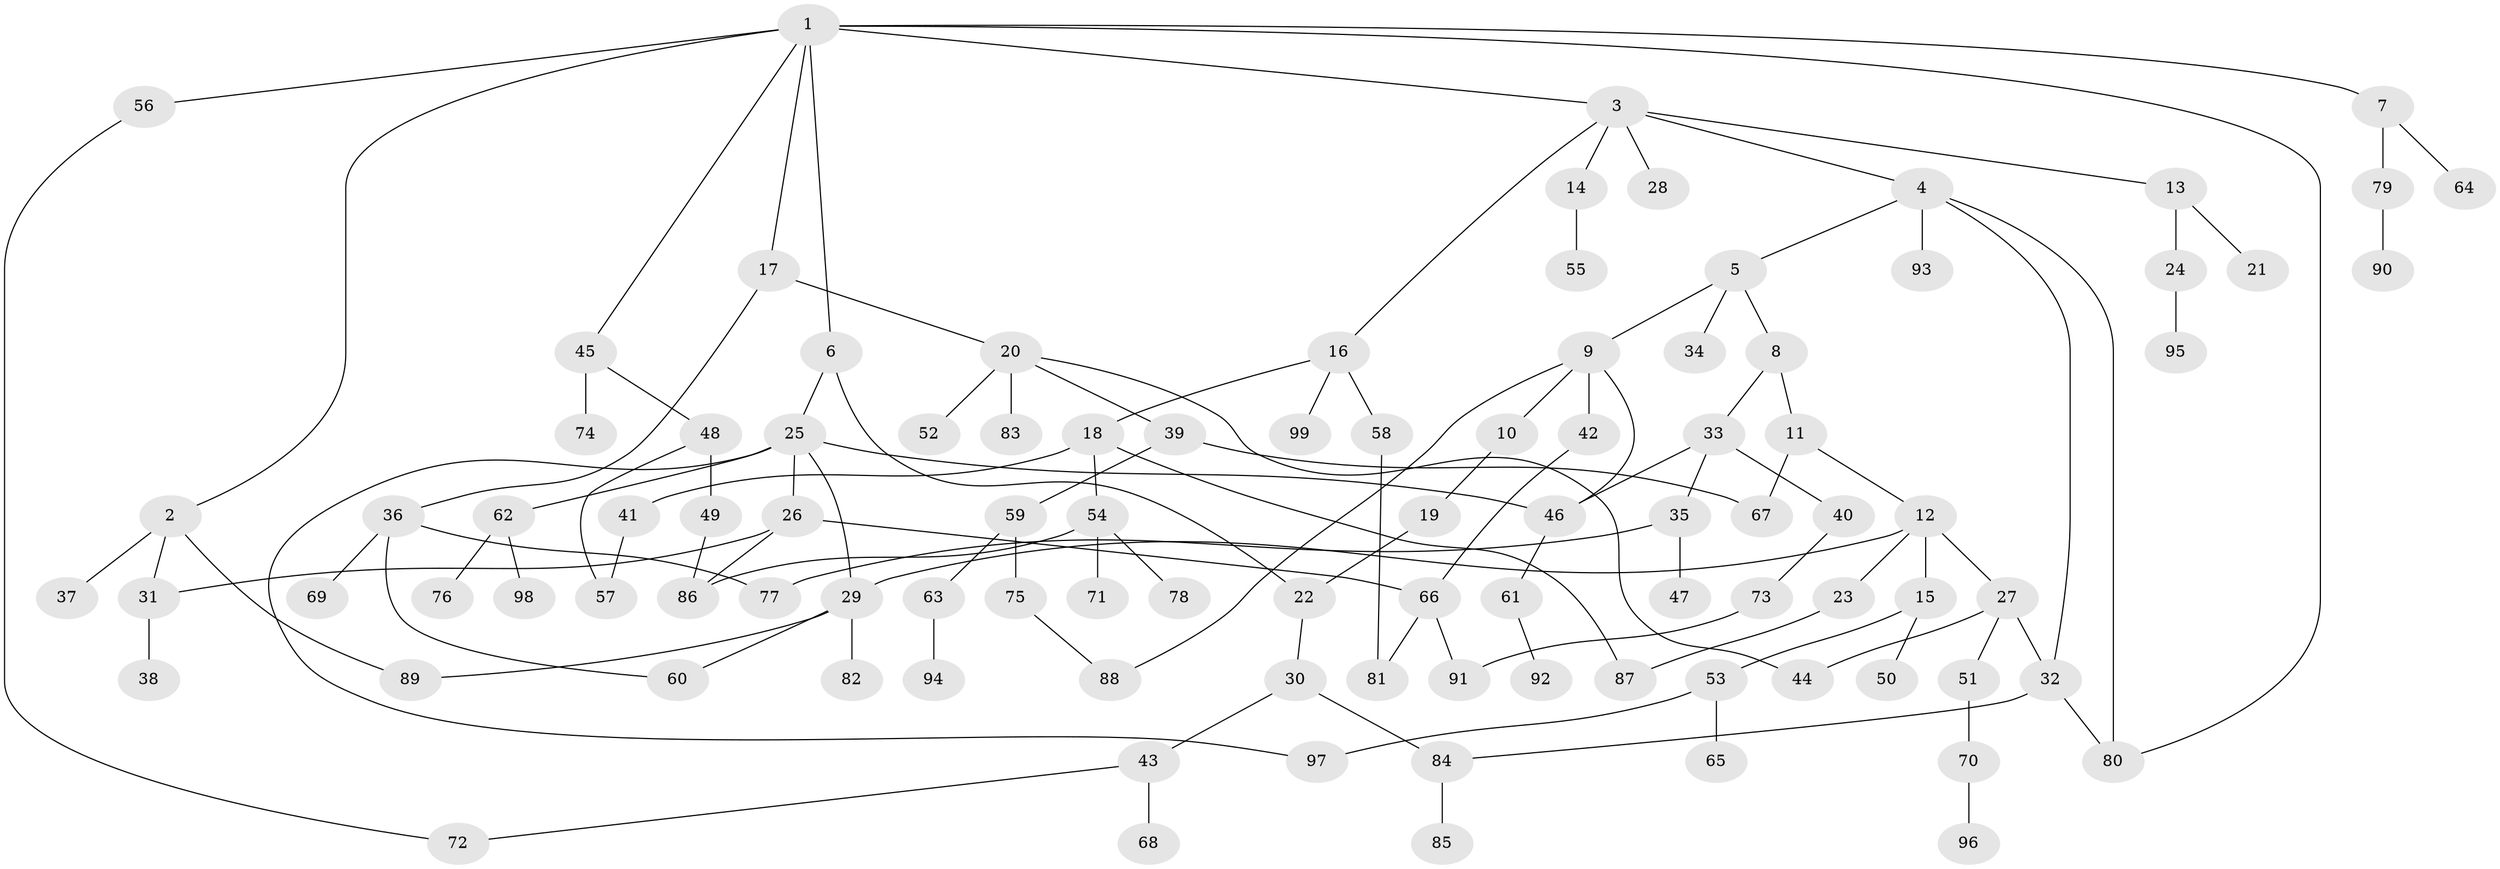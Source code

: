 // coarse degree distribution, {9: 0.03125, 3: 0.171875, 7: 0.03125, 5: 0.046875, 2: 0.3125, 6: 0.03125, 1: 0.28125, 4: 0.09375}
// Generated by graph-tools (version 1.1) at 2025/41/03/06/25 10:41:27]
// undirected, 99 vertices, 122 edges
graph export_dot {
graph [start="1"]
  node [color=gray90,style=filled];
  1;
  2;
  3;
  4;
  5;
  6;
  7;
  8;
  9;
  10;
  11;
  12;
  13;
  14;
  15;
  16;
  17;
  18;
  19;
  20;
  21;
  22;
  23;
  24;
  25;
  26;
  27;
  28;
  29;
  30;
  31;
  32;
  33;
  34;
  35;
  36;
  37;
  38;
  39;
  40;
  41;
  42;
  43;
  44;
  45;
  46;
  47;
  48;
  49;
  50;
  51;
  52;
  53;
  54;
  55;
  56;
  57;
  58;
  59;
  60;
  61;
  62;
  63;
  64;
  65;
  66;
  67;
  68;
  69;
  70;
  71;
  72;
  73;
  74;
  75;
  76;
  77;
  78;
  79;
  80;
  81;
  82;
  83;
  84;
  85;
  86;
  87;
  88;
  89;
  90;
  91;
  92;
  93;
  94;
  95;
  96;
  97;
  98;
  99;
  1 -- 2;
  1 -- 3;
  1 -- 6;
  1 -- 7;
  1 -- 17;
  1 -- 45;
  1 -- 56;
  1 -- 80;
  2 -- 37;
  2 -- 31;
  2 -- 89;
  3 -- 4;
  3 -- 13;
  3 -- 14;
  3 -- 16;
  3 -- 28;
  4 -- 5;
  4 -- 93;
  4 -- 32;
  4 -- 80;
  5 -- 8;
  5 -- 9;
  5 -- 34;
  6 -- 25;
  6 -- 22;
  7 -- 64;
  7 -- 79;
  8 -- 11;
  8 -- 33;
  9 -- 10;
  9 -- 42;
  9 -- 46;
  9 -- 88;
  10 -- 19;
  11 -- 12;
  11 -- 67;
  12 -- 15;
  12 -- 23;
  12 -- 27;
  12 -- 29;
  13 -- 21;
  13 -- 24;
  14 -- 55;
  15 -- 50;
  15 -- 53;
  16 -- 18;
  16 -- 58;
  16 -- 99;
  17 -- 20;
  17 -- 36;
  18 -- 41;
  18 -- 54;
  18 -- 87;
  19 -- 22;
  20 -- 39;
  20 -- 52;
  20 -- 83;
  20 -- 44;
  22 -- 30;
  23 -- 87;
  24 -- 95;
  25 -- 26;
  25 -- 62;
  25 -- 97;
  25 -- 29;
  25 -- 46;
  26 -- 31;
  26 -- 66;
  26 -- 86;
  27 -- 32;
  27 -- 44;
  27 -- 51;
  29 -- 82;
  29 -- 89;
  29 -- 60;
  30 -- 43;
  30 -- 84;
  31 -- 38;
  32 -- 80;
  32 -- 84;
  33 -- 35;
  33 -- 40;
  33 -- 46;
  35 -- 47;
  35 -- 77;
  36 -- 60;
  36 -- 69;
  36 -- 77;
  39 -- 59;
  39 -- 67;
  40 -- 73;
  41 -- 57;
  42 -- 66;
  43 -- 68;
  43 -- 72;
  45 -- 48;
  45 -- 74;
  46 -- 61;
  48 -- 49;
  48 -- 57;
  49 -- 86;
  51 -- 70;
  53 -- 65;
  53 -- 97;
  54 -- 71;
  54 -- 78;
  54 -- 86;
  56 -- 72;
  58 -- 81;
  59 -- 63;
  59 -- 75;
  61 -- 92;
  62 -- 76;
  62 -- 98;
  63 -- 94;
  66 -- 81;
  66 -- 91;
  70 -- 96;
  73 -- 91;
  75 -- 88;
  79 -- 90;
  84 -- 85;
}
